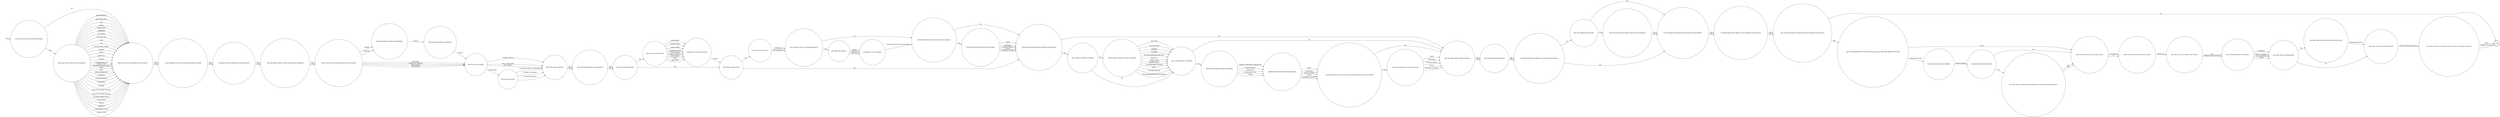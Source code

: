 digraph BOMB_THREAT {  rankdir=LR;
  node [shape = circle];
  START_NODE [label="", shape=none];
  START_NODE -> 44911 [label = "start"];
  END_NODE [label="END", shape="doublecircle"];
  44128 [label = "WAS THE ITEM DISCOVERED"];
  44128 -> 44669 [label = "BLAST BOMB"];
  44128 -> 44669 [label = "VEHICLE BOMB"];
  44128 -> 44669 [label = "POSTAL BOMB"];
  44128 -> 44669 [label = "INCENDIARY DEVICE"];
  44128 -> 44669 [label = "HOAX PACKAGE"];
  44128 -> 44669 [label = "SUSPECT PACKAGE"];
  44128 -> 44669 [label = "DETONATORS"];
  44128 -> 44669 [label = "FUSES"];
  44128 -> 44669 [label = "EXPLOSIVE"];
  44135 [label = "WHICH SERIOUS INJURIES WERE SUSTAINED"];
  44135 -> 44745 [label = "FRACTURE"];
  44135 -> 44745 [label = "SCALD OR BURN"];
  44135 -> 44745 [label = "STABBING"];
  44135 -> 44745 [label = "CRUSHING"];
  44135 -> 44745 [label = "EXTENSIVE/MULTIPLE BRUISING"];
  44135 -> 44745 [label = "BLACK EYE"];
  44135 -> 44745 [label = "BROKEN NOSE"];
  44135 -> 44745 [label = "BROKEN TEETH"];
  44135 -> 44745 [label = "CUTS REQUIRING SUTURES"];
  44135 -> 44745 [label = "BITES"];
  44135 -> 44745 [label = "GUN SHOT WOUND"];
  44135 -> 44745 [label = "TEMPORARY/PERMANENT BLINDNESS"];
  44149 [label = "INDICATE THE NATURE OF THE SHUT DOWN"];
  44149 -> 45109 [label = "TELEPHONY"];
  44149 -> 45109 [label = "IT"];
  44187 [label = "WHAT TYPE OF EXPLOSION"];
  44187 -> 44277 [label = "CONTROLLED"];
  44187 -> 44277 [label = "UNCONTROLLED"];
  44197 [label = "IS THE INCIDENT THE SUBJECT OF A POLICE INVESTIGATION"];
  44197 -> 44587 [label = "YES"];
  44197 -> 44305 [label = "NO"];
  44236 [label = "ESTIMATED COST OF DAMAGE"];
  44236 -> 45010 [label = "ENTER AMOUNT IN POUND STERLING"];
  44260 [label = "IS THE INCIDENT THE SUBJECT OF AN INTERNAL INVESTIGATION"];
  44260 -> 44579 [label = "YES"];
  44260 -> 44579 [label = "NO"];
  44261 [label = "DESCRIBE WHAT WAS COMPROMISED AND BY WHOM"];
  44261 -> 44276 [label = "ENTER DESCRIPTION"];
  44276 [label = "WHEN WAS THE SYSTEM RE-ACTIVATED?"];
  44276 -> 45176 [label = "ENTER COMMENT AND DATE"];
  44277 [label = "WAS DAMAGE CAUSED TO PRISON PROPERTY"];
  44277 -> 44523 [label = "YES"];
  44277 -> 45010 [label = "NO"];
  44283 [label = "WHO RECEIVED THE THREAT OR WARNING"];
  44283 -> 44560 [label = "SPECIFY"];
  44305 [label = "IS AN OUTSIDE ORGANISATION SUSPECTED OF INVOLVEMENT"];
  44305 -> 44260 [label = "YES"];
  44305 -> 44260 [label = "NO"];
  44361 [label = "WAS THE AMBULANCE SERVICE PRESENT"];
  44361 -> 44380 [label = "YES"];
  44361 -> 44380 [label = "NO"];
  44362 [label = "WAS THE SYSTEM COMPROMISED?"];
  44362 -> 44261 [label = "YES"];
  44362 -> 44276 [label = "NO"];
  44371 [label = "WERE THE POLICE INFORMED OF THE INCIDENT"];
  44371 -> 44978 [label = "YES"];
  44371 -> 44978 [label = "NO"];
  44380 [label = "WAS THE FIRE SERVICE PRESENT"];
  44380 -> 44197 [label = "YES"];
  44380 -> 44197 [label = "NO"];
  44393 [label = "WERE ANY INJURIES RECEIVED DURING THIS INCIDENT"];
  44393 -> 44716 [label = "YES"];
  44393 -> 44361 [label = "NO"];
  44404 [label = "IS THERE ANY MEDIA INTEREST IN THIS INCIDENT"];
  44404 -> 44547 [label = "YES"];
  44404 -> 44547 [label = "NO"];
  44472 [label = "ENTER THE DESCRIPTION OF THE FATALITIES"];
  44472 -> 44393 [label = "STAFF"];
  44472 -> 44393 [label = "PRISONERS"];
  44472 -> 44393 [label = "CIVILIAN GRADES"];
  44472 -> 44393 [label = "POLICE"];
  44472 -> 44393 [label = "EXTERNAL CIVILIANS"];
  44510 [label = "WAS THE BOMB DISPOSAL UNIT PRESENT"];
  44510 -> 45113 [label = "YES"];
  44510 -> 45113 [label = "NO"];
  44516 [label = "HAS THE SERVICE SUPPLIER BEEN NOTIFIED OF A REPLACEMENT KEYWORD?"];
  44516 -> 44149 [label = "YES"];
  44516 -> 44149 [label = "NO"];
  44523 [label = "DESCRIBE THE DAMAGE"];
  44523 -> 44236 [label = "MINOR"];
  44523 -> 44236 [label = "SERIOUS"];
  44523 -> 44236 [label = "EXTENSIVE"];
  44547 [label = "HAS THE PRISON SERVICE PRESS OFFICE BEEN INFORMED"];
  44547 -> 44974 [label = "YES"];
  44547 -> 44974 [label = "NO"];
  44560 [label = "WHO MADE THE THREAT OR WARNING"];
  44560 -> 44948 [label = "SPECIFY"];
  44579 [label = "WAS THE TELEPHONE/IT SYSTEM SHUT DOWN DURING THE INCIDENT?"];
  44579 -> 45100 [label = "YES"];
  44579 -> END_NODE [label = "NO"];
  44587 [label = "HAVE ANY ARRESTS BEEN MADE"];
  44587 -> 45007 [label = "YES"];
  44587 -> 44305 [label = "NO"];
  44642 [label = "WERE THE POLICE PRESENT"];
  44642 -> 44510 [label = "YES"];
  44642 -> 44510 [label = "NO"];
  44669 [label = "WHERE WAS THE DEVICE FOUND"];
  44669 -> 44719 [label = "SPECIFY"];
  44671 [label = "QUOTE THE VANTIVE CASE NUMBER"];
  44671 -> 44778 [label = "ENTER NUMBER"];
  44716 [label = "WAS A SERIOUS INJURY SUSTAINED"];
  44716 -> 44135 [label = "YES"];
  44716 -> 44745 [label = "NO"];
  44719 [label = "WAS THERE AN EXPLOSION"];
  44719 -> 44187 [label = "YES"];
  44719 -> 44393 [label = "NO"];
  44742 [label = "WHO WAS DETAINED IN OUTSIDE HOSPITAL"];
  44742 -> 44361 [label = "STAFF"];
  44742 -> 44361 [label = "PRISONERS"];
  44742 -> 44361 [label = "CIVILIAN GRADES"];
  44742 -> 44361 [label = "POLICE"];
  44742 -> 44361 [label = "EXTERNAL CIVILIANS"];
  44745 [label = "WAS A MINOR INJURY SUSTAINED"];
  44745 -> 45126 [label = "YES"];
  44745 -> 44361 [label = "NO"];
  44778 [label = "WAS THE KEYWORD REQUESTED?"];
  44778 -> 44516 [label = "YES"];
  44778 -> 44149 [label = "NO"];
  44812 [label = "WAS THIS A FULL OR PARTIAL SHUT DOWN?"];
  44812 -> 45140 [label = "FULL"];
  44812 -> 45140 [label = "PARTIAL (ENTER DETAILS)"];
  44896 [label = "ENTER DESCRIPTION OF PERSON(S) INJURED"];
  44896 -> 44956 [label = "STAFF"];
  44896 -> 44956 [label = "PRISONERS"];
  44896 -> 44956 [label = "CIVILIAN GRADES"];
  44896 -> 44956 [label = "POLICE"];
  44896 -> 44956 [label = "EXTERNAL CIVILIANS"];
  44911 [label = "IS THE LOCATION OF THE INCIDENT KNOWN"];
  44911 -> 45178 [label = "YES"];
  44911 -> 44371 [label = "NO"];
  44948 [label = "WHAT ACTION WAS TAKEN"];
  44948 -> 45040 [label = "EVACUATION"];
  44948 -> 44642 [label = "PARTIAL SEARCH"];
  44948 -> 44642 [label = "FULL CLOSE DOWN"];
  44948 -> 44642 [label = "DOG SEARCH"];
  44956 [label = "DID INJURIES RESULT IN DETENTION IN OUTSIDE HOSPITAL AS AN IN-PATIENT"];
  44956 -> 44742 [label = "YES"];
  44956 -> 44361 [label = "NO"];
  44974 [label = "WHAT SUGGESTED AN EXPLOSIVE DEVICE WAS PRESENT"];
  44974 -> 44283 [label = "THREAT"];
  44974 -> 44283 [label = "WARNING"];
  44974 -> 44948 [label = "EXPLOSION"];
  44974 -> 44948 [label = "SUSPICIOUS PACKAGE"];
  44974 -> 44948 [label = "INTELLIGENCE"];
  44974 -> 44948 [label = "DOG SEARCH"];
  44978 [label = "IS ANY MEMBER OF STAFF FACING DISCIPLINARY CHARGES"];
  44978 -> 44404 [label = "YES"];
  44978 -> 44404 [label = "NO"];
  45007 [label = "HAS ANY PROSECUTION TAKEN PLACE OR IS ANY PENDING"];
  45007 -> 44305 [label = "YES"];
  45007 -> 44305 [label = "NO"];
  45010 [label = "WERE THERE ANY FATALITIES DURING THE INCIDENT"];
  45010 -> 44472 [label = "YES"];
  45010 -> 44393 [label = "NO"];
  45040 [label = "WAS THE EVACUATION"];
  45040 -> 44642 [label = "TO ANOTHER AREA OF THE PRISON"];
  45040 -> 44642 [label = "OUTSIDE THE PRISON"];
  45040 -> 44642 [label = "TO ANOTHER PRISON"];
  45100 [label = "WAS THE TELEPHONE/IT SYSTEM SHUT DOWN LOCALLY OR BY THE SERVICE SUPPLIER"];
  45100 -> 44149 [label = "LOCAL"];
  45100 -> 44671 [label = "SERVICE SUPPLIER"];
  45109 [label = "WHAT TIME WAS THE SYSTEM SHUT DOWN?"];
  45109 -> 44812 [label = "ENTER TIME"];
  45113 [label = "WAS ANY ITEM DISCOVERED"];
  45113 -> 44128 [label = "YES"];
  45113 -> 44719 [label = "NO"];
  45126 [label = "WHICH MINOR INJURIES WERE SUSTAINED"];
  45126 -> 44896 [label = "GRAZES, SCRATCHES OR ABRASIONS"];
  45126 -> 44896 [label = "MINOR BRUISES"];
  45126 -> 44896 [label = "SWELLINGS"];
  45126 -> 44896 [label = "SUPERFICIAL CUTS"];
  45126 -> 44896 [label = "OTHER"];
  45140 [label = "WHO AUTHORISED THE SHUT DOWN?"];
  45140 -> 44362 [label = "GOVERNOR"];
  45140 -> 44362 [label = "DEPUTY GOVERNOR"];
  45140 -> 44362 [label = "DUTY GOVERNOR"];
  45140 -> 44362 [label = "OTHER"];
  45176 [label = "WAS THE SYSTEM RE-ACTIVATED LOCALLY OR BY THE SERVICE SUPPLIER"];
  45176 -> END_NODE [label = "LOCAL"];
  45176 -> END_NODE [label = "SERVICE SUPPLIER"];
  45178 [label = "WHAT WAS THE LOCATION OF THE INCIDENT"];
  45178 -> 44371 [label = "ADMINISTRATION"];
  45178 -> 44371 [label = "ASSOCIATION AREA"];
  45178 -> 44371 [label = "CELL"];
  45178 -> 44371 [label = "CHAPEL"];
  45178 -> 44371 [label = "DINING ROOM"];
  45178 -> 44371 [label = "DORMITORY"];
  45178 -> 44371 [label = "EDUCATION"];
  45178 -> 44371 [label = "EXERCISE YARD"];
  45178 -> 44371 [label = "GATE"];
  45178 -> 44371 [label = "GYM"];
  45178 -> 44371 [label = "HEALTH CARE CENTRE"];
  45178 -> 44371 [label = "KITCHEN"];
  45178 -> 44371 [label = "OFFICE"];
  45178 -> 44371 [label = "RECEPTION"];
  45178 -> 44371 [label = "RECESS"];
  45178 -> 44371 [label = "SEGREGATION UNIT"];
  45178 -> 44371 [label = "SPECIAL UNIT"];
  45178 -> 44371 [label = "SHOWERS/CHANGING ROOM"];
  45178 -> 44371 [label = "VISITS"];
  45178 -> 44371 [label = "WING"];
  45178 -> 44371 [label = "WORKS DEPARTMENT"];
  45178 -> 44371 [label = "WORKSHOP"];
  45178 -> 44371 [label = "WITHIN PERIMETER"];
  45178 -> 44371 [label = "ELSEWHERE"];
  45178 -> 44371 [label = "FUNERAL"];
  45178 -> 44371 [label = "HOSPITAL OUTSIDE (PATIENT)"];
  45178 -> 44371 [label = "HOSPITAL OUTSIDE (VISITING)"];
  45178 -> 44371 [label = "OUTSIDE WORKING PARTY"];
  45178 -> 44371 [label = "SPORTS FIELD"];
  45178 -> 44371 [label = "VEHICLE"];
  45178 -> 44371 [label = "WEDDINGS"];
  45178 -> 44371 [label = "MAGISTRATES COURT"];
  45178 -> 44371 [label = "CROWN COURT"];
}
